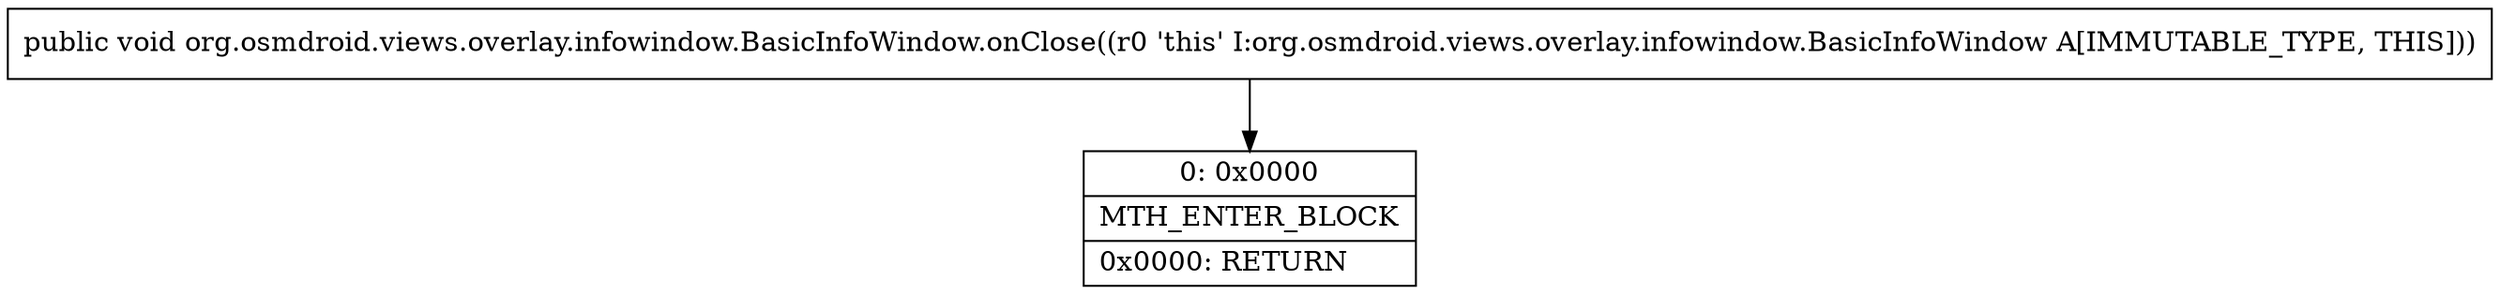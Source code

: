 digraph "CFG fororg.osmdroid.views.overlay.infowindow.BasicInfoWindow.onClose()V" {
Node_0 [shape=record,label="{0\:\ 0x0000|MTH_ENTER_BLOCK\l|0x0000: RETURN   \l}"];
MethodNode[shape=record,label="{public void org.osmdroid.views.overlay.infowindow.BasicInfoWindow.onClose((r0 'this' I:org.osmdroid.views.overlay.infowindow.BasicInfoWindow A[IMMUTABLE_TYPE, THIS])) }"];
MethodNode -> Node_0;
}

